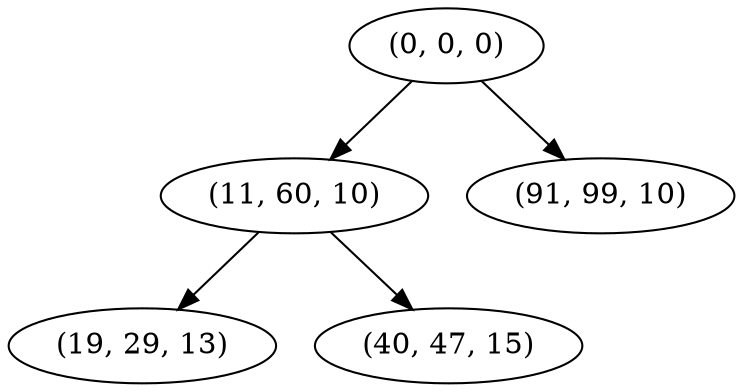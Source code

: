 digraph tree {
    "(0, 0, 0)";
    "(11, 60, 10)";
    "(19, 29, 13)";
    "(40, 47, 15)";
    "(91, 99, 10)";
    "(0, 0, 0)" -> "(11, 60, 10)";
    "(0, 0, 0)" -> "(91, 99, 10)";
    "(11, 60, 10)" -> "(19, 29, 13)";
    "(11, 60, 10)" -> "(40, 47, 15)";
}
